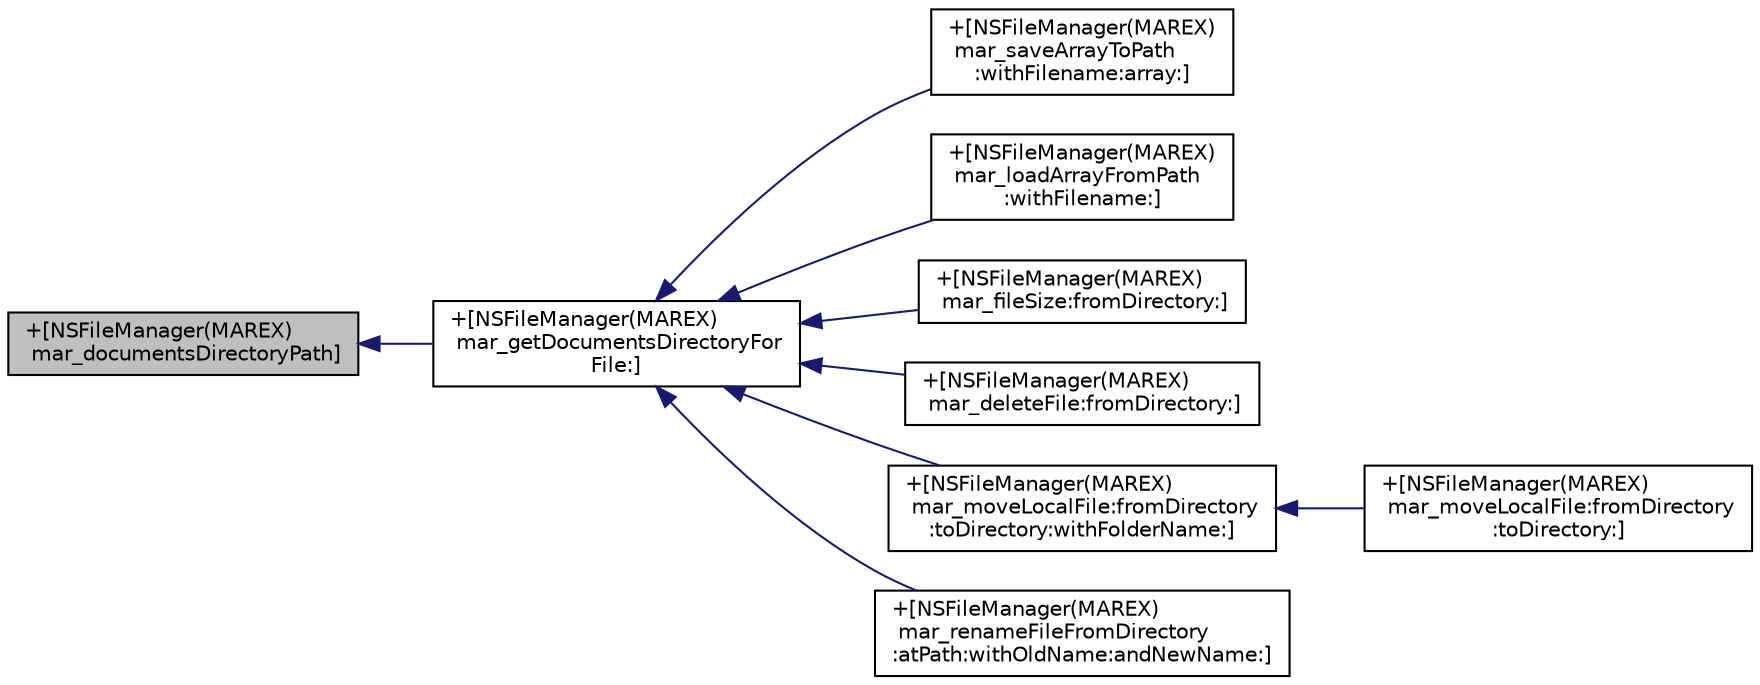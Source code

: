 digraph "+[NSFileManager(MAREX) mar_documentsDirectoryPath]"
{
  edge [fontname="Helvetica",fontsize="10",labelfontname="Helvetica",labelfontsize="10"];
  node [fontname="Helvetica",fontsize="10",shape=record];
  rankdir="LR";
  Node22 [label="+[NSFileManager(MAREX)\l mar_documentsDirectoryPath]",height=0.2,width=0.4,color="black", fillcolor="grey75", style="filled", fontcolor="black"];
  Node22 -> Node23 [dir="back",color="midnightblue",fontsize="10",style="solid",fontname="Helvetica"];
  Node23 [label="+[NSFileManager(MAREX)\l mar_getDocumentsDirectoryFor\lFile:]",height=0.2,width=0.4,color="black", fillcolor="white", style="filled",URL="$category_n_s_file_manager_07_m_a_r_e_x_08.html#a70753829a80f6a20831c9f90ca37d1a8"];
  Node23 -> Node24 [dir="back",color="midnightblue",fontsize="10",style="solid",fontname="Helvetica"];
  Node24 [label="+[NSFileManager(MAREX)\l mar_saveArrayToPath\l:withFilename:array:]",height=0.2,width=0.4,color="black", fillcolor="white", style="filled",URL="$category_n_s_file_manager_07_m_a_r_e_x_08.html#a3b9744dbfce7094347afad11a64fef35"];
  Node23 -> Node25 [dir="back",color="midnightblue",fontsize="10",style="solid",fontname="Helvetica"];
  Node25 [label="+[NSFileManager(MAREX)\l mar_loadArrayFromPath\l:withFilename:]",height=0.2,width=0.4,color="black", fillcolor="white", style="filled",URL="$category_n_s_file_manager_07_m_a_r_e_x_08.html#ab821176cefef4a942dfe15f7e144b42c"];
  Node23 -> Node26 [dir="back",color="midnightblue",fontsize="10",style="solid",fontname="Helvetica"];
  Node26 [label="+[NSFileManager(MAREX)\l mar_fileSize:fromDirectory:]",height=0.2,width=0.4,color="black", fillcolor="white", style="filled",URL="$category_n_s_file_manager_07_m_a_r_e_x_08.html#a2b6ca963f97ef62f68eb60a5f7bdb175"];
  Node23 -> Node27 [dir="back",color="midnightblue",fontsize="10",style="solid",fontname="Helvetica"];
  Node27 [label="+[NSFileManager(MAREX)\l mar_deleteFile:fromDirectory:]",height=0.2,width=0.4,color="black", fillcolor="white", style="filled",URL="$category_n_s_file_manager_07_m_a_r_e_x_08.html#ab547dd4af4e305d944b72c7ed8ef73da"];
  Node23 -> Node28 [dir="back",color="midnightblue",fontsize="10",style="solid",fontname="Helvetica"];
  Node28 [label="+[NSFileManager(MAREX)\l mar_moveLocalFile:fromDirectory\l:toDirectory:withFolderName:]",height=0.2,width=0.4,color="black", fillcolor="white", style="filled",URL="$category_n_s_file_manager_07_m_a_r_e_x_08.html#a38e43ad9efe39a7edd96c8bd3dcce0d0"];
  Node28 -> Node29 [dir="back",color="midnightblue",fontsize="10",style="solid",fontname="Helvetica"];
  Node29 [label="+[NSFileManager(MAREX)\l mar_moveLocalFile:fromDirectory\l:toDirectory:]",height=0.2,width=0.4,color="black", fillcolor="white", style="filled",URL="$category_n_s_file_manager_07_m_a_r_e_x_08.html#af00a05aea9bfaf3e97d84a3c30beb1bd"];
  Node23 -> Node30 [dir="back",color="midnightblue",fontsize="10",style="solid",fontname="Helvetica"];
  Node30 [label="+[NSFileManager(MAREX)\l mar_renameFileFromDirectory\l:atPath:withOldName:andNewName:]",height=0.2,width=0.4,color="black", fillcolor="white", style="filled",URL="$category_n_s_file_manager_07_m_a_r_e_x_08.html#a1b0741c9779a481247320ca490837a06"];
}
